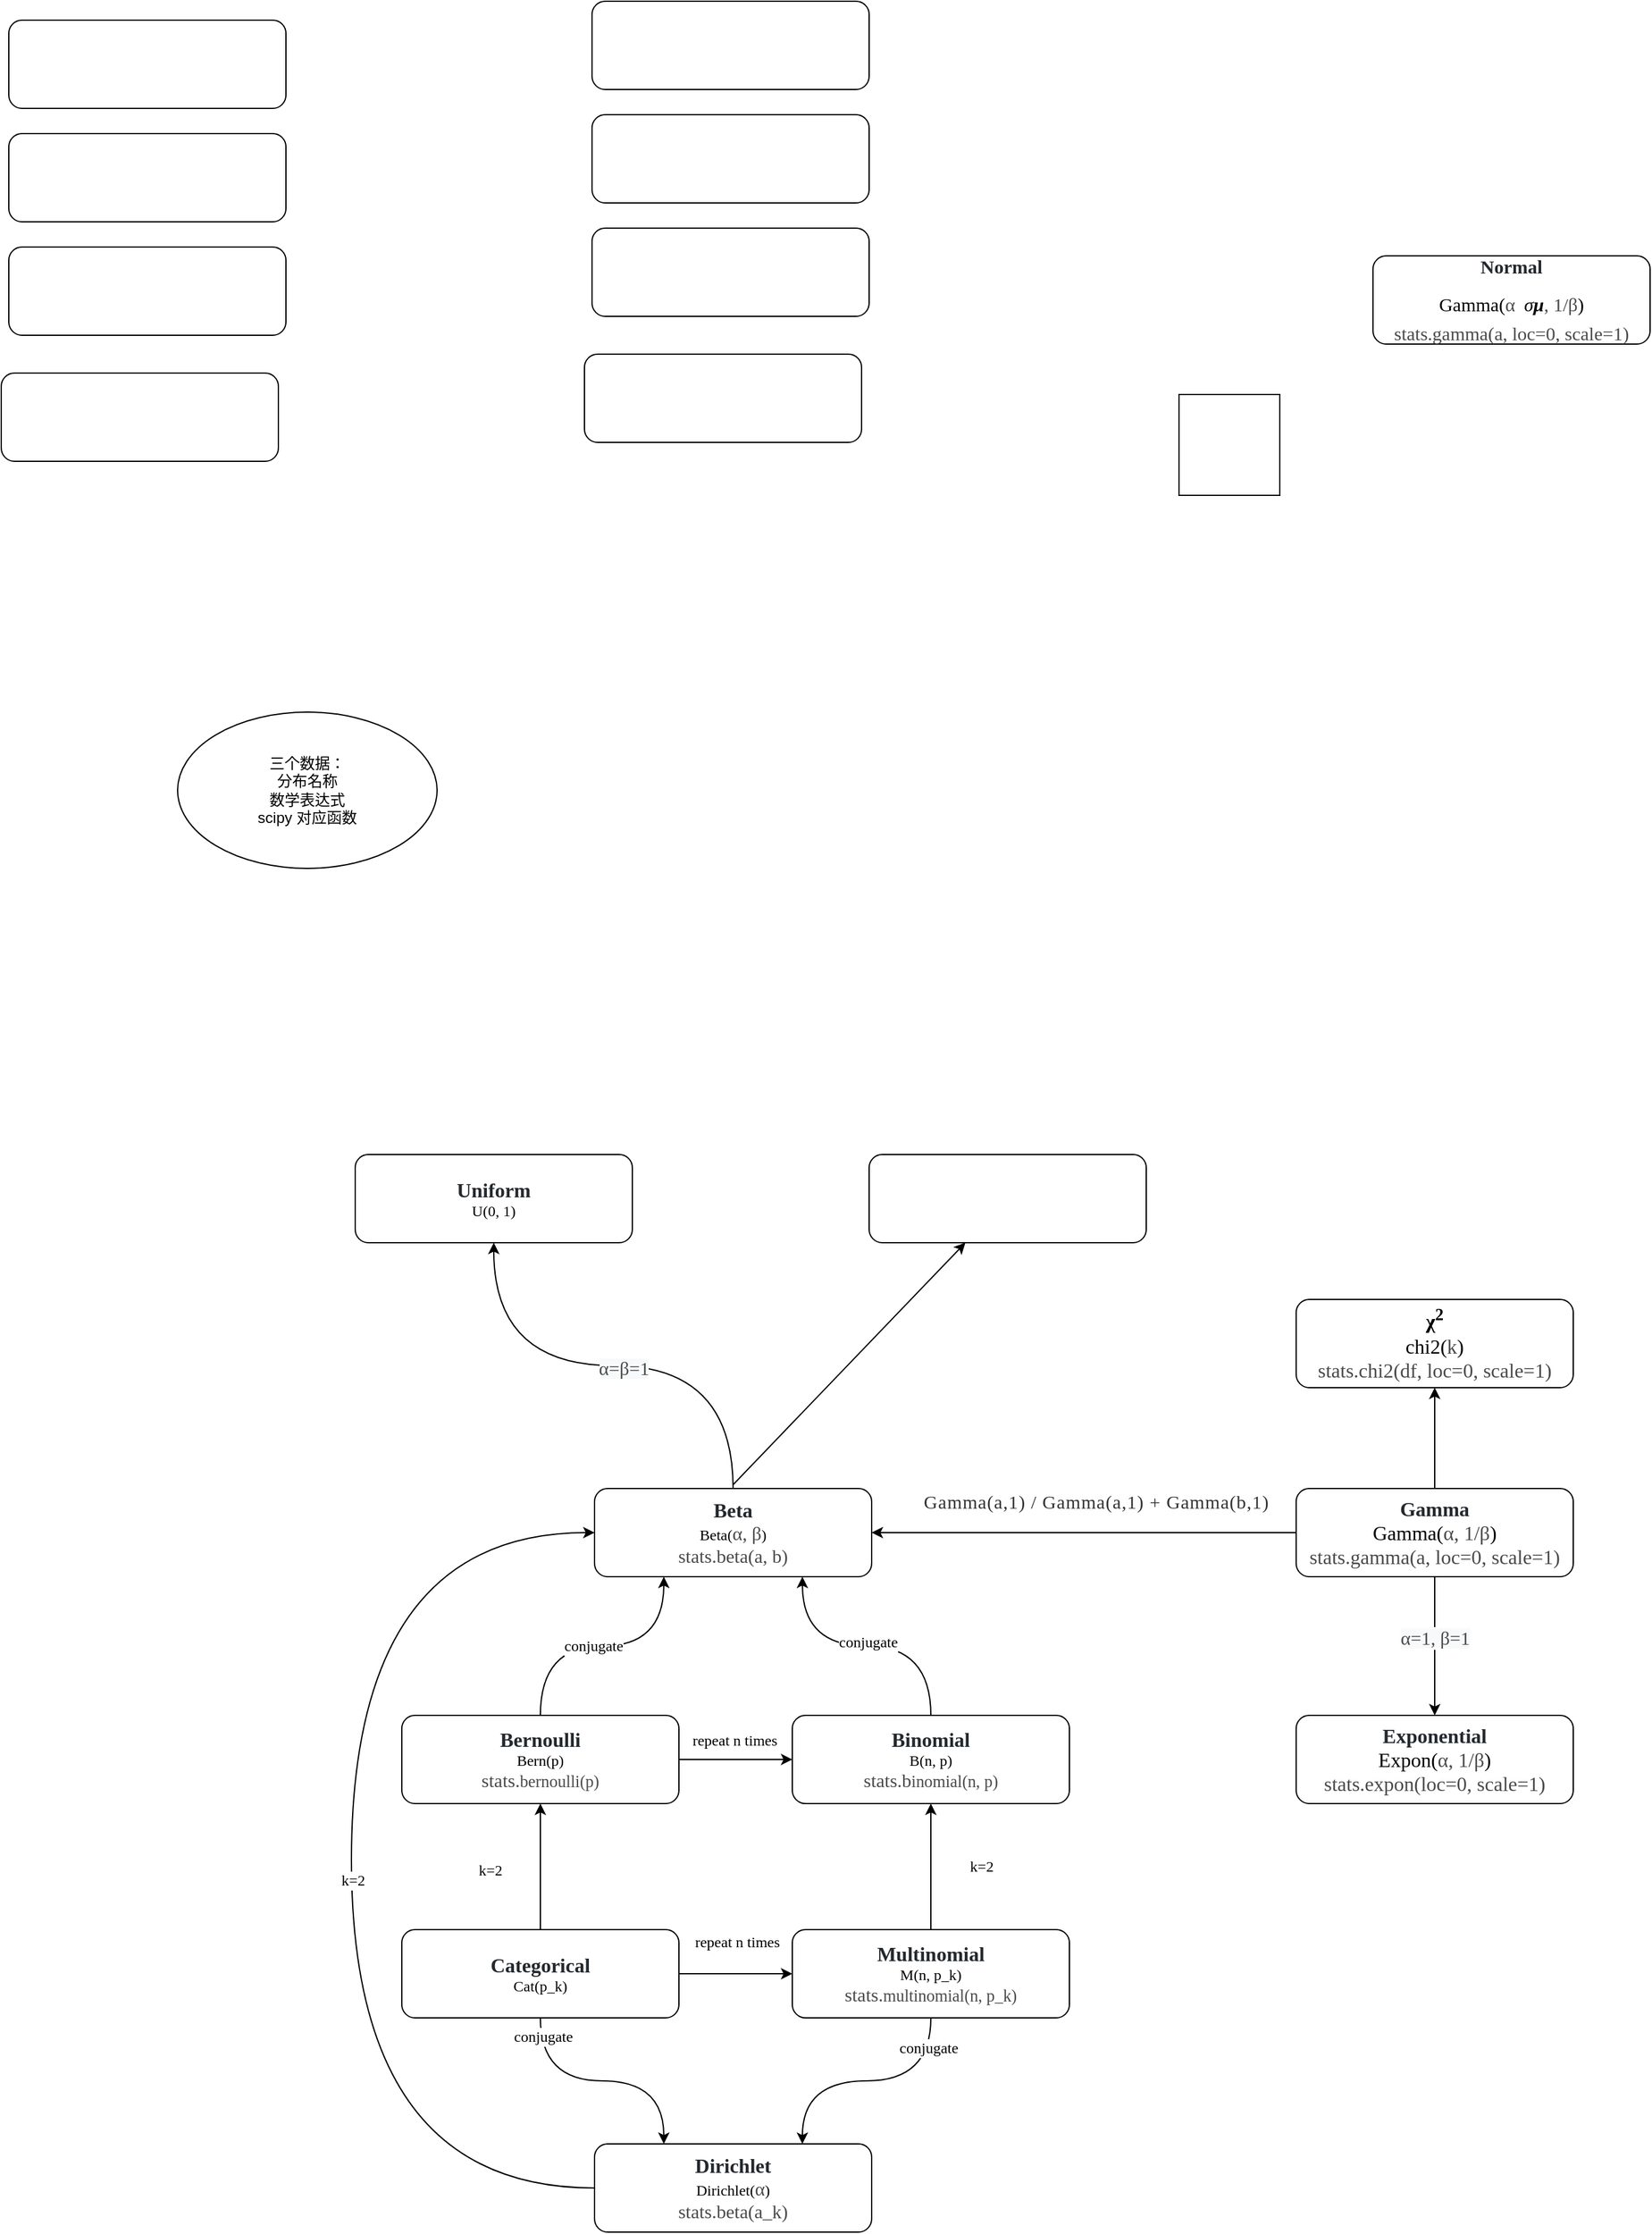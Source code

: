 <mxfile version="14.6.13" type="device"><diagram id="b2CaYkgUw3xgY0C4xX47" name="Page-1"><mxGraphModel dx="2246" dy="2434" grid="0" gridSize="10" guides="1" tooltips="1" connect="1" arrows="1" fold="1" page="1" pageScale="1" pageWidth="3300" pageHeight="4681" math="0" shadow="0"><root><mxCell id="0"/><mxCell id="1" parent="0"/><mxCell id="jUIoDYva2noRJINr1U3d-1" value="&lt;span style=&quot;box-sizing: border-box ; font-weight: 600 ; color: rgb(36 , 41 , 46) ; font-size: 16px ; background-color: rgb(255 , 255 , 255)&quot;&gt;Uniform&lt;/span&gt;&lt;br&gt;U(0, 1)" style="rounded=1;whiteSpace=wrap;html=1;fontFamily=Times New Roman;align=center;verticalAlign=middle;" vertex="1" parent="1"><mxGeometry x="1194" y="1454" width="220" height="70" as="geometry"/></mxCell><mxCell id="jUIoDYva2noRJINr1U3d-2" value="" style="edgeStyle=orthogonalEdgeStyle;rounded=0;orthogonalLoop=1;jettySize=auto;html=1;fontFamily=Times New Roman;align=center;verticalAlign=middle;fontSize=12;curved=1;" edge="1" parent="1" source="jUIoDYva2noRJINr1U3d-6" target="jUIoDYva2noRJINr1U3d-9"><mxGeometry relative="1" as="geometry"/></mxCell><mxCell id="jUIoDYva2noRJINr1U3d-3" value="repeat n times" style="edgeLabel;html=1;align=center;verticalAlign=middle;resizable=0;points=[];fontFamily=Times New Roman;fontSize=12;" vertex="1" connectable="0" parent="jUIoDYva2noRJINr1U3d-2"><mxGeometry x="0.072" y="-1" relative="1" as="geometry"><mxPoint x="-4" y="-16" as="offset"/></mxGeometry></mxCell><mxCell id="jUIoDYva2noRJINr1U3d-4" style="edgeStyle=orthogonalEdgeStyle;rounded=0;orthogonalLoop=1;jettySize=auto;html=1;exitX=0.5;exitY=0;exitDx=0;exitDy=0;entryX=0.25;entryY=1;entryDx=0;entryDy=0;fontFamily=Times New Roman;align=center;verticalAlign=middle;curved=1;" edge="1" parent="1" source="jUIoDYva2noRJINr1U3d-6" target="jUIoDYva2noRJINr1U3d-23"><mxGeometry relative="1" as="geometry"/></mxCell><mxCell id="jUIoDYva2noRJINr1U3d-5" value="conjugate" style="edgeLabel;html=1;align=center;verticalAlign=middle;resizable=0;points=[];fontSize=12;fontFamily=Times New Roman;" vertex="1" connectable="0" parent="jUIoDYva2noRJINr1U3d-4"><mxGeometry x="-0.132" relative="1" as="geometry"><mxPoint x="6" as="offset"/></mxGeometry></mxCell><mxCell id="jUIoDYva2noRJINr1U3d-6" value="&lt;span style=&quot;box-sizing: border-box; font-weight: 600; color: rgb(36, 41, 46); font-size: 16px; background-color: rgb(255, 255, 255);&quot;&gt;&lt;span style=&quot;box-sizing: border-box ; font-family: , , &amp;quot;segoe ui&amp;quot; , &amp;quot;helvetica&amp;quot; , &amp;quot;arial&amp;quot; , sans-serif , &amp;quot;apple color emoji&amp;quot; , &amp;quot;segoe ui emoji&amp;quot;&quot;&gt;Bernoulli&lt;/span&gt;&lt;/span&gt;&lt;br&gt;Bern(p)&lt;br&gt;&lt;span class=&quot;sig-prename descclassname&quot; style=&quot;box-sizing: border-box; background-color: transparent; color: rgb(74, 74, 74); font-size: 15px;&quot;&gt;stats.&lt;/span&gt;&lt;span class=&quot;sig-name descname&quot; style=&quot;box-sizing: border-box; background-color: transparent; font-size: 1.1em; color: rgb(74, 74, 74);&quot;&gt;bernoulli(p)&lt;/span&gt;" style="rounded=1;whiteSpace=wrap;html=1;fontFamily=Times New Roman;align=center;verticalAlign=middle;" vertex="1" parent="1"><mxGeometry x="1231" y="1899" width="220" height="70" as="geometry"/></mxCell><mxCell id="jUIoDYva2noRJINr1U3d-7" style="edgeStyle=orthogonalEdgeStyle;rounded=0;orthogonalLoop=1;jettySize=auto;html=1;exitX=0.5;exitY=0;exitDx=0;exitDy=0;entryX=0.75;entryY=1;entryDx=0;entryDy=0;fontFamily=Times New Roman;align=center;verticalAlign=middle;curved=1;" edge="1" parent="1" source="jUIoDYva2noRJINr1U3d-9" target="jUIoDYva2noRJINr1U3d-23"><mxGeometry relative="1" as="geometry"/></mxCell><mxCell id="jUIoDYva2noRJINr1U3d-8" value="conjugate" style="edgeLabel;html=1;align=center;verticalAlign=middle;resizable=0;points=[];fontSize=12;fontFamily=Times New Roman;" vertex="1" connectable="0" parent="jUIoDYva2noRJINr1U3d-7"><mxGeometry x="0.035" y="-3" relative="1" as="geometry"><mxPoint x="4" as="offset"/></mxGeometry></mxCell><mxCell id="jUIoDYva2noRJINr1U3d-9" value="&lt;span style=&quot;box-sizing: border-box ; font-weight: 600 ; color: rgb(36 , 41 , 46) ; font-size: 16px ; background-color: rgb(255 , 255 , 255)&quot;&gt;Binomial&lt;/span&gt;&lt;br&gt;B(n, p)&lt;br&gt;&lt;span class=&quot;sig-prename descclassname&quot; style=&quot;background-color: transparent ; box-sizing: border-box ; color: rgb(74 , 74 , 74) ; font-size: 15px&quot;&gt;stats.b&lt;/span&gt;&lt;span class=&quot;sig-name descname&quot; style=&quot;background-color: transparent ; box-sizing: border-box ; font-size: 1.1em ; color: rgb(74 , 74 , 74)&quot;&gt;inomial(n, p)&lt;/span&gt;" style="rounded=1;whiteSpace=wrap;html=1;fontFamily=Times New Roman;align=center;verticalAlign=middle;" vertex="1" parent="1"><mxGeometry x="1541" y="1899" width="220" height="70" as="geometry"/></mxCell><mxCell id="jUIoDYva2noRJINr1U3d-10" value="" style="edgeStyle=orthogonalEdgeStyle;rounded=0;orthogonalLoop=1;jettySize=auto;html=1;fontFamily=Times New Roman;align=center;verticalAlign=middle;fontSize=12;curved=1;" edge="1" parent="1" source="jUIoDYva2noRJINr1U3d-16" target="jUIoDYva2noRJINr1U3d-6"><mxGeometry relative="1" as="geometry"/></mxCell><mxCell id="jUIoDYva2noRJINr1U3d-11" value="k=2" style="edgeLabel;html=1;align=center;verticalAlign=middle;resizable=0;points=[];fontFamily=Times New Roman;fontSize=12;" vertex="1" connectable="0" parent="jUIoDYva2noRJINr1U3d-10"><mxGeometry x="-0.235" y="-1" relative="1" as="geometry"><mxPoint x="-41" y="-9" as="offset"/></mxGeometry></mxCell><mxCell id="jUIoDYva2noRJINr1U3d-12" value="" style="edgeStyle=orthogonalEdgeStyle;rounded=0;orthogonalLoop=1;jettySize=auto;html=1;fontFamily=Times New Roman;align=center;verticalAlign=middle;fontSize=12;curved=1;" edge="1" parent="1" source="jUIoDYva2noRJINr1U3d-16" target="jUIoDYva2noRJINr1U3d-20"><mxGeometry relative="1" as="geometry"/></mxCell><mxCell id="jUIoDYva2noRJINr1U3d-13" value="repeat n times" style="edgeLabel;html=1;align=center;verticalAlign=middle;resizable=0;points=[];fontFamily=Times New Roman;fontSize=12;" vertex="1" connectable="0" parent="jUIoDYva2noRJINr1U3d-12"><mxGeometry x="-0.188" y="3" relative="1" as="geometry"><mxPoint x="9" y="-22" as="offset"/></mxGeometry></mxCell><mxCell id="jUIoDYva2noRJINr1U3d-14" style="edgeStyle=orthogonalEdgeStyle;rounded=0;orthogonalLoop=1;jettySize=auto;html=1;entryX=0.25;entryY=0;entryDx=0;entryDy=0;fontFamily=Times New Roman;fontSize=12;align=center;verticalAlign=middle;curved=1;" edge="1" parent="1" source="jUIoDYva2noRJINr1U3d-16" target="jUIoDYva2noRJINr1U3d-26"><mxGeometry relative="1" as="geometry"/></mxCell><mxCell id="jUIoDYva2noRJINr1U3d-15" value="conjugate" style="edgeLabel;html=1;align=center;verticalAlign=middle;resizable=0;points=[];fontSize=12;fontFamily=Times New Roman;" vertex="1" connectable="0" parent="jUIoDYva2noRJINr1U3d-14"><mxGeometry x="-0.847" y="2" relative="1" as="geometry"><mxPoint as="offset"/></mxGeometry></mxCell><mxCell id="jUIoDYva2noRJINr1U3d-16" value="&lt;span style=&quot;box-sizing: border-box; font-weight: 600; color: rgb(36, 41, 46); font-size: 16px; background-color: rgb(255, 255, 255);&quot;&gt;Categorical&lt;/span&gt;&lt;br&gt;Cat(p_k)" style="rounded=1;whiteSpace=wrap;html=1;fontFamily=Times New Roman;align=center;verticalAlign=middle;" vertex="1" parent="1"><mxGeometry x="1231" y="2069" width="220" height="70" as="geometry"/></mxCell><mxCell id="jUIoDYva2noRJINr1U3d-17" value="k=2" style="edgeStyle=orthogonalEdgeStyle;rounded=0;orthogonalLoop=1;jettySize=auto;html=1;fontFamily=Times New Roman;align=center;verticalAlign=middle;fontSize=12;curved=1;" edge="1" parent="1" source="jUIoDYva2noRJINr1U3d-20" target="jUIoDYva2noRJINr1U3d-9"><mxGeometry y="-40" relative="1" as="geometry"><mxPoint as="offset"/></mxGeometry></mxCell><mxCell id="jUIoDYva2noRJINr1U3d-18" style="edgeStyle=orthogonalEdgeStyle;rounded=0;orthogonalLoop=1;jettySize=auto;html=1;exitX=0.5;exitY=1;exitDx=0;exitDy=0;entryX=0.75;entryY=0;entryDx=0;entryDy=0;fontFamily=Times New Roman;fontSize=12;align=center;verticalAlign=middle;curved=1;" edge="1" parent="1" source="jUIoDYva2noRJINr1U3d-20" target="jUIoDYva2noRJINr1U3d-26"><mxGeometry relative="1" as="geometry"/></mxCell><mxCell id="jUIoDYva2noRJINr1U3d-19" value="conjugate" style="edgeLabel;html=1;align=center;verticalAlign=middle;resizable=0;points=[];fontSize=12;fontFamily=Times New Roman;" vertex="1" connectable="0" parent="jUIoDYva2noRJINr1U3d-18"><mxGeometry x="-0.763" y="-2" relative="1" as="geometry"><mxPoint as="offset"/></mxGeometry></mxCell><mxCell id="jUIoDYva2noRJINr1U3d-20" value="&lt;span style=&quot;box-sizing: border-box ; font-weight: 600 ; color: rgb(36 , 41 , 46) ; font-size: 16px ; background-color: rgb(255 , 255 , 255)&quot;&gt;Multinomial&lt;/span&gt;&lt;br&gt;M(n, p_k)&lt;br&gt;&lt;span class=&quot;sig-prename descclassname&quot; style=&quot;box-sizing: border-box ; background-color: transparent ; color: rgb(74 , 74 , 74) ; font-size: 15px&quot;&gt;stats.&lt;/span&gt;&lt;span class=&quot;sig-name descname&quot; style=&quot;box-sizing: border-box ; background-color: transparent ; font-size: 1.1em ; color: rgb(74 , 74 , 74)&quot;&gt;multinomial(n, p_k)&lt;/span&gt;" style="rounded=1;whiteSpace=wrap;html=1;fontFamily=Times New Roman;align=center;verticalAlign=middle;" vertex="1" parent="1"><mxGeometry x="1541" y="2069" width="220" height="70" as="geometry"/></mxCell><mxCell id="jUIoDYva2noRJINr1U3d-21" value="" style="edgeStyle=orthogonalEdgeStyle;rounded=0;orthogonalLoop=1;jettySize=auto;html=1;fontFamily=Times New Roman;fontSize=12;align=center;verticalAlign=middle;curved=1;" edge="1" parent="1" source="jUIoDYva2noRJINr1U3d-23" target="jUIoDYva2noRJINr1U3d-1"><mxGeometry relative="1" as="geometry"/></mxCell><mxCell id="jUIoDYva2noRJINr1U3d-22" value="&lt;span style=&quot;color: rgb(74 , 74 , 74) ; font-size: 15px ; background-color: rgb(248 , 249 , 250)&quot;&gt;α=β=1&lt;/span&gt;" style="edgeLabel;html=1;align=center;verticalAlign=middle;resizable=0;points=[];fontSize=12;fontFamily=Times New Roman;" vertex="1" connectable="0" parent="jUIoDYva2noRJINr1U3d-21"><mxGeometry x="-0.04" y="1" relative="1" as="geometry"><mxPoint as="offset"/></mxGeometry></mxCell><mxCell id="jUIoDYva2noRJINr1U3d-23" value="&lt;span style=&quot;box-sizing: border-box ; font-weight: 600 ; color: rgb(36 , 41 , 46) ; font-size: 16px ; background-color: rgb(255 , 255 , 255)&quot;&gt;&lt;span style=&quot;box-sizing: border-box ; font-family: , , &amp;#34;segoe ui&amp;#34; , &amp;#34;helvetica&amp;#34; , &amp;#34;arial&amp;#34; , sans-serif , &amp;#34;apple color emoji&amp;#34; , &amp;#34;segoe ui emoji&amp;#34;&quot;&gt;Beta&lt;/span&gt;&lt;/span&gt;&lt;br&gt;Beta(&lt;span style=&quot;color: rgb(74 , 74 , 74) ; font-size: 15px&quot;&gt;α, β&lt;/span&gt;)&lt;br&gt;&lt;span class=&quot;sig-prename descclassname&quot; style=&quot;box-sizing: border-box ; background-color: transparent ; color: rgb(74 , 74 , 74) ; font-size: 15px&quot;&gt;stats.beta(a, b)&lt;/span&gt;" style="rounded=1;whiteSpace=wrap;html=1;fontFamily=Times New Roman;align=center;verticalAlign=middle;" vertex="1" parent="1"><mxGeometry x="1384" y="1719" width="220" height="70" as="geometry"/></mxCell><mxCell id="jUIoDYva2noRJINr1U3d-24" style="edgeStyle=orthogonalEdgeStyle;rounded=0;orthogonalLoop=1;jettySize=auto;html=1;entryX=0;entryY=0.5;entryDx=0;entryDy=0;fontFamily=Times New Roman;fontSize=12;align=center;verticalAlign=middle;exitX=0;exitY=0.5;exitDx=0;exitDy=0;curved=1;" edge="1" parent="1" source="jUIoDYva2noRJINr1U3d-26" target="jUIoDYva2noRJINr1U3d-23"><mxGeometry relative="1" as="geometry"><Array as="points"><mxPoint x="1191" y="2274"/><mxPoint x="1191" y="1754"/></Array></mxGeometry></mxCell><mxCell id="jUIoDYva2noRJINr1U3d-25" value="k=2" style="edgeLabel;html=1;align=center;verticalAlign=middle;resizable=0;points=[];fontSize=12;fontFamily=Times New Roman;" vertex="1" connectable="0" parent="jUIoDYva2noRJINr1U3d-24"><mxGeometry x="-0.035" y="-1" relative="1" as="geometry"><mxPoint as="offset"/></mxGeometry></mxCell><mxCell id="jUIoDYva2noRJINr1U3d-26" value="&lt;font color=&quot;#24292e&quot;&gt;&lt;span style=&quot;font-size: 16px ; background-color: rgb(255 , 255 , 255)&quot;&gt;&lt;b&gt;Dirichlet&lt;br&gt;&lt;/b&gt;&lt;/span&gt;&lt;/font&gt;Dirichlet(&lt;span style=&quot;color: rgb(74 , 74 , 74) ; font-size: 15px&quot;&gt;α&lt;/span&gt;)&lt;br&gt;&lt;span class=&quot;sig-prename descclassname&quot; style=&quot;box-sizing: border-box ; background-color: transparent ; color: rgb(74 , 74 , 74) ; font-size: 15px&quot;&gt;stats.beta(a_k)&lt;/span&gt;" style="rounded=1;whiteSpace=wrap;html=1;fontFamily=Times New Roman;align=center;verticalAlign=middle;" vertex="1" parent="1"><mxGeometry x="1384" y="2239" width="220" height="70" as="geometry"/></mxCell><mxCell id="jUIoDYva2noRJINr1U3d-27" style="edgeStyle=orthogonalEdgeStyle;rounded=0;orthogonalLoop=1;jettySize=auto;html=1;exitX=0;exitY=0.5;exitDx=0;exitDy=0;entryX=1;entryY=0.5;entryDx=0;entryDy=0;fontFamily=Times New Roman;fontSize=12;align=center;verticalAlign=middle;curved=1;" edge="1" parent="1" source="jUIoDYva2noRJINr1U3d-32" target="jUIoDYva2noRJINr1U3d-23"><mxGeometry relative="1" as="geometry"/></mxCell><mxCell id="jUIoDYva2noRJINr1U3d-28" value="&lt;span style=&quot;color: rgb(51 , 51 , 51) ; font-family: , , &amp;#34;helvetica neue&amp;#34; , &amp;#34;pingfang sc&amp;#34; , &amp;#34;hiragino sans gb&amp;#34; , &amp;#34;microsoft yahei ui&amp;#34; , &amp;#34;microsoft yahei&amp;#34; , &amp;#34;arial&amp;#34; , sans-serif ; font-size: 15px ; letter-spacing: 0.544px ; text-align: justify&quot;&gt;Gamma(a,1) / Gamma(a,1) + Gamma(b,1)&lt;/span&gt;" style="edgeLabel;html=1;align=center;verticalAlign=middle;resizable=0;points=[];fontSize=12;fontFamily=Times New Roman;" vertex="1" connectable="0" parent="jUIoDYva2noRJINr1U3d-27"><mxGeometry x="-0.177" y="-3" relative="1" as="geometry"><mxPoint x="-21" y="-22" as="offset"/></mxGeometry></mxCell><mxCell id="jUIoDYva2noRJINr1U3d-29" value="" style="edgeStyle=orthogonalEdgeStyle;rounded=0;orthogonalLoop=1;jettySize=auto;html=1;fontFamily=Times New Roman;fontSize=12;align=center;verticalAlign=middle;curved=1;" edge="1" parent="1" source="jUIoDYva2noRJINr1U3d-32" target="jUIoDYva2noRJINr1U3d-33"><mxGeometry relative="1" as="geometry"/></mxCell><mxCell id="jUIoDYva2noRJINr1U3d-30" value="&lt;span style=&quot;color: rgb(74 , 74 , 74) ; font-size: 15px ; background-color: rgb(248 , 249 , 250)&quot;&gt;α=1, β=1&lt;/span&gt;" style="edgeLabel;html=1;align=center;verticalAlign=middle;resizable=0;points=[];fontSize=12;fontFamily=Times New Roman;" vertex="1" connectable="0" parent="jUIoDYva2noRJINr1U3d-29"><mxGeometry x="-0.124" relative="1" as="geometry"><mxPoint as="offset"/></mxGeometry></mxCell><mxCell id="jUIoDYva2noRJINr1U3d-31" value="" style="edgeStyle=orthogonalEdgeStyle;rounded=0;orthogonalLoop=1;jettySize=auto;html=1;fontFamily=Times New Roman;fontSize=12;align=center;verticalAlign=middle;curved=1;" edge="1" parent="1" source="jUIoDYva2noRJINr1U3d-32" target="jUIoDYva2noRJINr1U3d-34"><mxGeometry relative="1" as="geometry"/></mxCell><mxCell id="jUIoDYva2noRJINr1U3d-32" value="&lt;font style=&quot;font-size: 16px&quot;&gt;&lt;span style=&quot;box-sizing: border-box ; font-weight: 600 ; color: rgb(36 , 41 , 46) ; background-color: rgb(255 , 255 , 255)&quot;&gt;&lt;span style=&quot;box-sizing: border-box&quot;&gt;Gamma&lt;/span&gt;&lt;/span&gt;&lt;br&gt;Gamma(&lt;span style=&quot;color: rgb(74 , 74 , 74)&quot;&gt;α, 1/β&lt;/span&gt;)&lt;br&gt;&lt;span class=&quot;sig-prename descclassname&quot; style=&quot;box-sizing: border-box ; background-color: transparent ; color: rgb(74 , 74 , 74)&quot;&gt;stats.gamma(a, loc=0, scale=1)&lt;/span&gt;&lt;/font&gt;" style="rounded=1;whiteSpace=wrap;html=1;fontFamily=Times New Roman;align=center;verticalAlign=middle;" vertex="1" parent="1"><mxGeometry x="1941" y="1719" width="220" height="70" as="geometry"/></mxCell><mxCell id="jUIoDYva2noRJINr1U3d-33" value="&lt;font style=&quot;font-size: 16px&quot;&gt;&lt;span style=&quot;box-sizing: border-box ; font-weight: 600 ; color: rgb(36 , 41 , 46) ; background-color: rgb(255 , 255 , 255)&quot;&gt;&lt;span style=&quot;box-sizing: border-box&quot;&gt;Exponential&lt;/span&gt;&lt;/span&gt;&lt;br&gt;Expon(&lt;span style=&quot;color: rgb(74 , 74 , 74)&quot;&gt;α, 1/β&lt;/span&gt;)&lt;br&gt;&lt;span class=&quot;sig-prename descclassname&quot; style=&quot;box-sizing: border-box ; background-color: transparent ; color: rgb(74 , 74 , 74)&quot;&gt;stats.expon(loc=0, scale=1)&lt;/span&gt;&lt;/font&gt;" style="rounded=1;whiteSpace=wrap;html=1;fontFamily=Times New Roman;align=center;verticalAlign=middle;" vertex="1" parent="1"><mxGeometry x="1941" y="1899" width="220" height="70" as="geometry"/></mxCell><mxCell id="jUIoDYva2noRJINr1U3d-34" value="&lt;font style=&quot;font-size: 16px&quot;&gt;&lt;font style=&quot;font-size: 16px&quot;&gt;&lt;span style=&quot;background-color: rgb(255 , 255 , 255)&quot;&gt;&lt;b&gt;χ&lt;sup&gt;2&lt;/sup&gt;&lt;/b&gt;&lt;/span&gt;&lt;br&gt;&lt;span style=&quot;background-color: rgb(255 , 255 , 255)&quot;&gt;chi2&lt;/span&gt;(&lt;span style=&quot;color: rgb(74 , 74 , 74)&quot;&gt;k&lt;/span&gt;)&lt;br&gt;&lt;/font&gt;&lt;span class=&quot;sig-prename descclassname&quot; style=&quot;box-sizing: border-box ; background-color: transparent ; color: rgb(74 , 74 , 74)&quot;&gt;&lt;font style=&quot;font-size: 16px&quot;&gt;stats.chi2(df, loc=0, scale=&lt;/font&gt;1)&lt;/span&gt;&lt;/font&gt;" style="rounded=1;whiteSpace=wrap;html=1;fontFamily=Times New Roman;align=center;verticalAlign=middle;" vertex="1" parent="1"><mxGeometry x="1941" y="1569" width="220" height="70" as="geometry"/></mxCell><mxCell id="jUIoDYva2noRJINr1U3d-35" value="" style="rounded=1;whiteSpace=wrap;html=1;fontFamily=Times New Roman;align=center;verticalAlign=middle;" vertex="1" parent="1"><mxGeometry x="919" y="554" width="220" height="70" as="geometry"/></mxCell><mxCell id="jUIoDYva2noRJINr1U3d-37" value="&lt;h2&gt;&lt;span class=&quot;help-block&quot;&gt;&lt;span class=&quot;MathJax&quot; id=&quot;MathJax-Element-2-Frame&quot; tabindex=&quot;0&quot; style=&quot;position: relative&quot;&gt;&lt;span class=&quot;math&quot; id=&quot;MathJax-Span-11&quot; style=&quot;width: 13.864em ; display: inline-block&quot;&gt;&lt;span style=&quot;display: inline-block ; position: relative ; width: 11.005em ; height: 0px ; font-size: 126%&quot;&gt;&lt;span style=&quot;position: absolute ; clip: rect(1.661em , 1011.01em , 2.646em , -1000em) ; top: -2.54em ; left: 0em&quot;&gt;&lt;span class=&quot;mrow&quot; id=&quot;MathJax-Span-12&quot;&gt;&lt;span class=&quot;mo&quot; id=&quot;MathJax-Span-17&quot; style=&quot;font-family: &amp;#34;stixgeneral&amp;#34; ; padding-left: 0.313em&quot;&gt;&lt;/span&gt;&lt;/span&gt;&lt;/span&gt;&lt;/span&gt;&lt;/span&gt;&lt;/span&gt;&lt;/span&gt;&lt;/h2&gt;&lt;h2&gt;&lt;span class=&quot;MathJax&quot; id=&quot;MathJax-Element-4-Frame&quot; tabindex=&quot;0&quot; style=&quot;position: relative&quot;&gt;&lt;span class=&quot;math&quot; id=&quot;MathJax-Span-30&quot; style=&quot;width: 4.737em ; display: inline-block&quot;&gt;&lt;span style=&quot;display: inline-block ; position: relative ; width: 3.757em ; height: 0px ; font-size: 126%&quot;&gt;&lt;span style=&quot;position: absolute ; clip: rect(1.784em , 1003.71em , 2.824em , -1000em) ; top: -2.54em ; left: 0em&quot;&gt;&lt;span style=&quot;display: inline-block ; width: 0px ; height: 2.54em&quot;&gt;的&lt;/span&gt;&lt;/span&gt;&lt;/span&gt;&lt;span style=&quot;display: inline-block ; overflow: hidden ; vertical-align: -0.292em ; border-left: 0px solid ; width: 0px ; height: 1.177em&quot;&gt;&lt;/span&gt;&lt;/span&gt;&lt;/span&gt;&lt;/h2&gt;" style="rounded=1;whiteSpace=wrap;html=1;fontFamily=Times New Roman;align=center;verticalAlign=middle;" vertex="1" parent="1"><mxGeometry x="1602" y="1454" width="220" height="70" as="geometry"/></mxCell><mxCell id="jUIoDYva2noRJINr1U3d-38" value="" style="rounded=1;whiteSpace=wrap;html=1;fontFamily=Times New Roman;align=center;verticalAlign=middle;" vertex="1" parent="1"><mxGeometry x="919" y="644" width="220" height="70" as="geometry"/></mxCell><mxCell id="jUIoDYva2noRJINr1U3d-39" value="" style="rounded=1;whiteSpace=wrap;html=1;fontFamily=Times New Roman;align=center;verticalAlign=middle;" vertex="1" parent="1"><mxGeometry x="919" y="734" width="220" height="70" as="geometry"/></mxCell><mxCell id="jUIoDYva2noRJINr1U3d-40" value="" style="rounded=1;whiteSpace=wrap;html=1;fontFamily=Times New Roman;align=center;verticalAlign=middle;" vertex="1" parent="1"><mxGeometry x="913" y="834" width="220" height="70" as="geometry"/></mxCell><mxCell id="jUIoDYva2noRJINr1U3d-41" value="" style="rounded=1;whiteSpace=wrap;html=1;fontFamily=Times New Roman;align=center;verticalAlign=middle;" vertex="1" parent="1"><mxGeometry x="1382" y="539" width="220" height="70" as="geometry"/></mxCell><mxCell id="jUIoDYva2noRJINr1U3d-42" value="" style="rounded=1;whiteSpace=wrap;html=1;fontFamily=Times New Roman;align=center;verticalAlign=middle;" vertex="1" parent="1"><mxGeometry x="1382" y="629" width="220" height="70" as="geometry"/></mxCell><mxCell id="jUIoDYva2noRJINr1U3d-43" value="" style="rounded=1;whiteSpace=wrap;html=1;fontFamily=Times New Roman;align=center;verticalAlign=middle;" vertex="1" parent="1"><mxGeometry x="1382" y="719" width="220" height="70" as="geometry"/></mxCell><mxCell id="jUIoDYva2noRJINr1U3d-44" value="" style="rounded=1;whiteSpace=wrap;html=1;fontFamily=Times New Roman;align=center;verticalAlign=middle;" vertex="1" parent="1"><mxGeometry x="1376" y="819" width="220" height="70" as="geometry"/></mxCell><mxCell id="jUIoDYva2noRJINr1U3d-46" value="&lt;font style=&quot;font-size: 15px&quot;&gt;&lt;font color=&quot;#24292e&quot;&gt;&lt;span style=&quot;background-color: rgb(255 , 255 , 255)&quot;&gt;&lt;b&gt;Normal&lt;/b&gt;&lt;/span&gt;&lt;/font&gt;&lt;br&gt;Gamma(&lt;span style=&quot;color: rgb(74 , 74 , 74)&quot;&gt;α&lt;/span&gt;&lt;span class=&quot;mtext&quot; id=&quot;MathJax-Span-15&quot; style=&quot;font-family: &amp;#34;stixgeneral&amp;#34; ; font-style: italic ; font-size: 28.577px&quot;&gt;&amp;nbsp;&lt;/span&gt;&lt;span class=&quot;mi&quot; id=&quot;MathJax-Span-16&quot; style=&quot;font-family: &amp;#34;stixgeneral&amp;#34; ; font-style: italic&quot;&gt;σ&lt;/span&gt;&lt;span style=&quot;font-family: &amp;#34;stixgeneral&amp;#34; ; font-style: italic ; font-weight: 700&quot;&gt;μ&lt;/span&gt;&lt;span style=&quot;color: rgb(74 , 74 , 74)&quot;&gt;, 1/β&lt;/span&gt;)&lt;br&gt;&lt;span class=&quot;sig-prename descclassname&quot; style=&quot;box-sizing: border-box ; background-color: transparent ; color: rgb(74 , 74 , 74)&quot;&gt;stats.gamma(a, loc=0, scale=1)&lt;/span&gt;&lt;/font&gt;" style="rounded=1;whiteSpace=wrap;html=1;fontFamily=Times New Roman;align=center;verticalAlign=middle;" vertex="1" parent="1"><mxGeometry x="2002" y="741" width="220" height="70" as="geometry"/></mxCell><mxCell id="jUIoDYva2noRJINr1U3d-47" value="三个数据：&lt;br&gt;分布名称&lt;br&gt;数学表达式&lt;br&gt;scipy 对应函数" style="ellipse;whiteSpace=wrap;html=1;" vertex="1" parent="1"><mxGeometry x="1053" y="1103" width="206" height="124" as="geometry"/></mxCell><mxCell id="jUIoDYva2noRJINr1U3d-49" value="" style="endArrow=classic;html=1;" edge="1" parent="1" target="jUIoDYva2noRJINr1U3d-37"><mxGeometry width="50" height="50" relative="1" as="geometry"><mxPoint x="1494" y="1716" as="sourcePoint"/><mxPoint x="1483" y="1622" as="targetPoint"/></mxGeometry></mxCell><mxCell id="jUIoDYva2noRJINr1U3d-54" value="" style="whiteSpace=wrap;html=1;aspect=fixed;" vertex="1" parent="1"><mxGeometry x="1848" y="851" width="80" height="80" as="geometry"/></mxCell></root></mxGraphModel></diagram></mxfile>